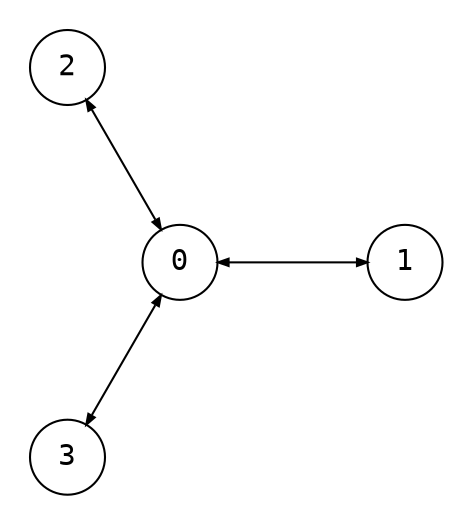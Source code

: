 digraph {
    node [shape=circle, fontname="monospace"];
    edge [arrowsize=0.5];
    layout=circo;
    pad=0.2;

    subgraph cluster_0 {
        style="dashed";
        0 [label="0"];
    }

    subgraph cluster_1 {
        style="dashed";
        1 [label="1"];
        2 [label="2"];
        3 [label="3"];
    }

    0 -> 1 [dir="both"];
    0 -> 2 [dir="both"];
    0 -> 3 [dir="both"];
}